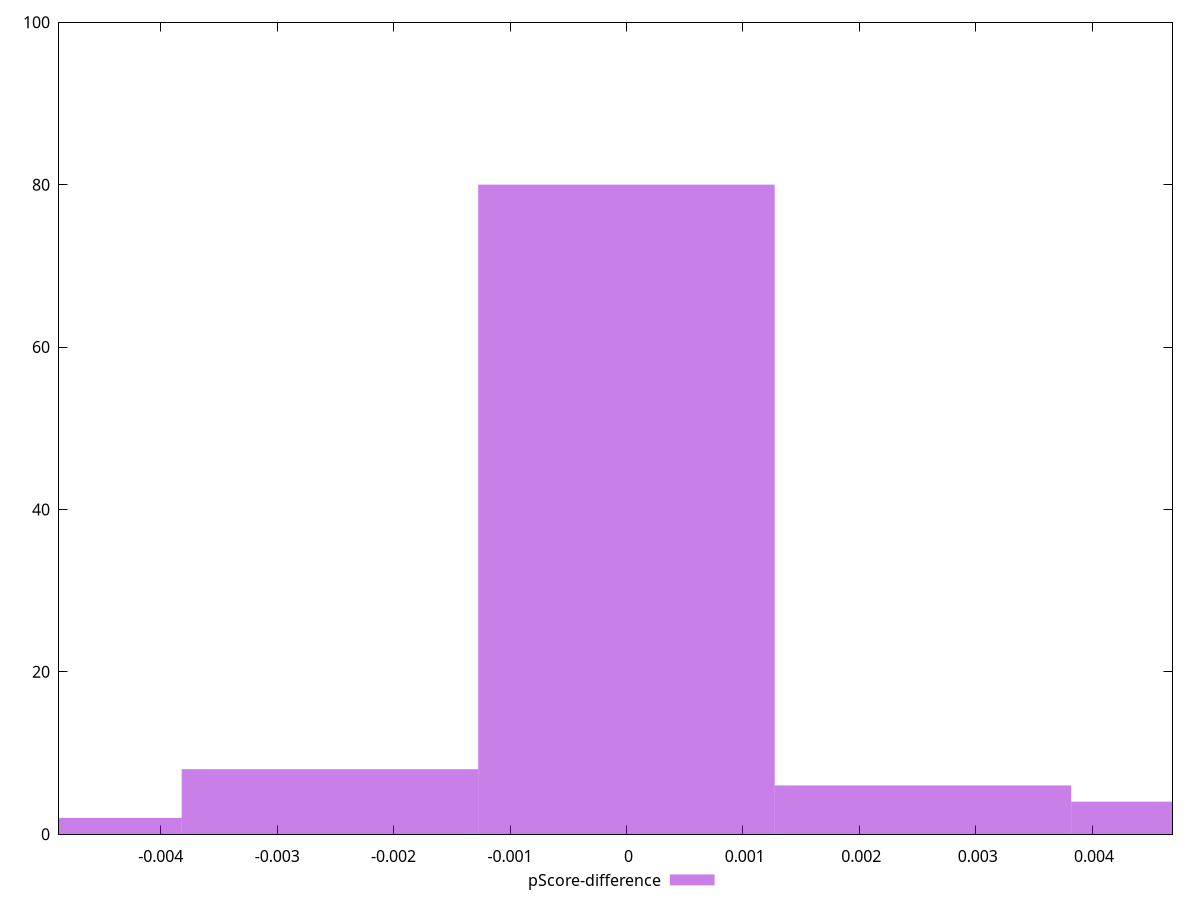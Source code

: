 reset

$pScoreDifference <<EOF
0.0025469066189800255 6
0 80
-0.0025469066189800255 8
-0.005093813237960051 2
0.005093813237960051 4
EOF

set key outside below
set boxwidth 0.0025469066189800255
set xrange [-0.004873946527100825:0.004690428131407187]
set yrange [0:100]
set trange [0:100]
set style fill transparent solid 0.5 noborder
set terminal svg size 640, 490 enhanced background rgb 'white'
set output "report_00026_2021-02-22T21:38:55.199Z/estimated-input-latency/samples/pages/pScore-difference/histogram.svg"

plot $pScoreDifference title "pScore-difference" with boxes

reset
